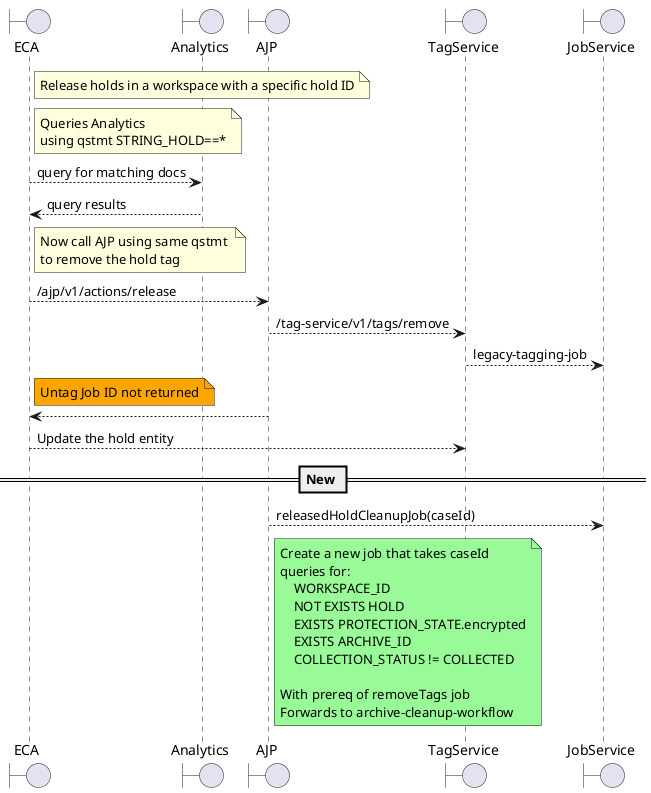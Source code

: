 @startuml
boundary ECA as ECA order 1
boundary AJP as AJP order 21
boundary TagService as TS order 23
boundary JobService as JS order 25
boundary Analytics as SA order 20

note right ECA
Release holds in a workspace with a specific hold ID
end note
note right ECA
Queries Analytics 
using qstmt STRING_HOLD==*
end note
ECA --> SA: query for matching docs
ECA <-- SA: query results
note right ECA
Now call AJP using same qstmt 
to remove the hold tag
end note
ECA --> AJP: /ajp/v1/actions/release
AJP --> TS: /tag-service/v1/tags/remove
TS --> JS: legacy-tagging-job
note right ECA #orange
Untag Job ID not returned
end note
ECA <-- AJP
ECA --> TS:Update the hold entity
== New ==
AJP --> JS: releasedHoldCleanupJob(caseId)
note right AJP #palegreen
Create a new job that takes caseId
queries for:
    WORKSPACE_ID
    NOT EXISTS HOLD
    EXISTS PROTECTION_STATE.encrypted
    EXISTS ARCHIVE_ID
    COLLECTION_STATUS != COLLECTED

With prereq of removeTags job
Forwards to archive-cleanup-workflow   
end note
@enduml